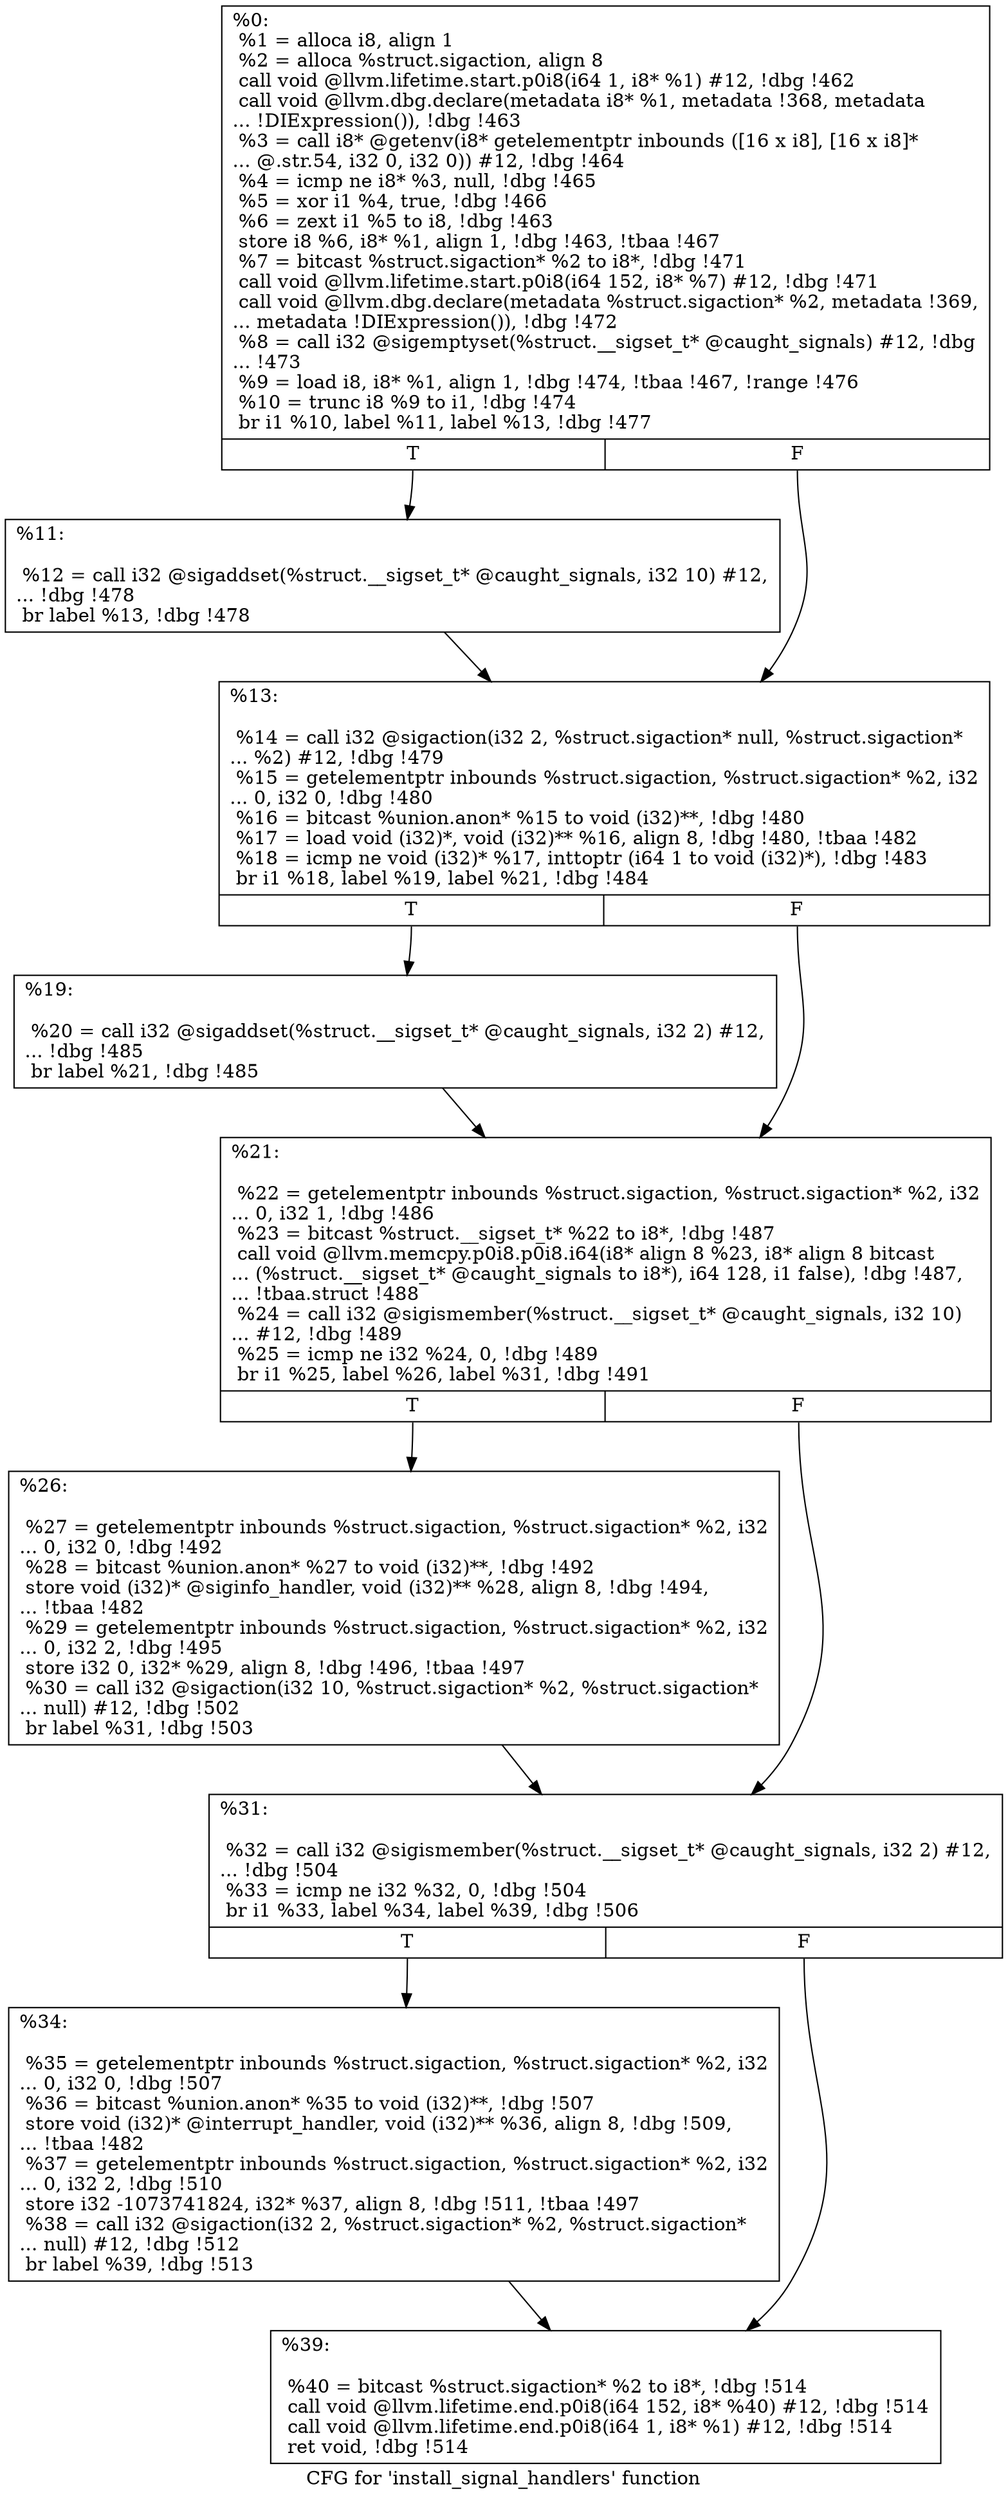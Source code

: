 digraph "CFG for 'install_signal_handlers' function" {
	label="CFG for 'install_signal_handlers' function";

	Node0x23c5080 [shape=record,label="{%0:\l  %1 = alloca i8, align 1\l  %2 = alloca %struct.sigaction, align 8\l  call void @llvm.lifetime.start.p0i8(i64 1, i8* %1) #12, !dbg !462\l  call void @llvm.dbg.declare(metadata i8* %1, metadata !368, metadata\l... !DIExpression()), !dbg !463\l  %3 = call i8* @getenv(i8* getelementptr inbounds ([16 x i8], [16 x i8]*\l... @.str.54, i32 0, i32 0)) #12, !dbg !464\l  %4 = icmp ne i8* %3, null, !dbg !465\l  %5 = xor i1 %4, true, !dbg !466\l  %6 = zext i1 %5 to i8, !dbg !463\l  store i8 %6, i8* %1, align 1, !dbg !463, !tbaa !467\l  %7 = bitcast %struct.sigaction* %2 to i8*, !dbg !471\l  call void @llvm.lifetime.start.p0i8(i64 152, i8* %7) #12, !dbg !471\l  call void @llvm.dbg.declare(metadata %struct.sigaction* %2, metadata !369,\l... metadata !DIExpression()), !dbg !472\l  %8 = call i32 @sigemptyset(%struct.__sigset_t* @caught_signals) #12, !dbg\l... !473\l  %9 = load i8, i8* %1, align 1, !dbg !474, !tbaa !467, !range !476\l  %10 = trunc i8 %9 to i1, !dbg !474\l  br i1 %10, label %11, label %13, !dbg !477\l|{<s0>T|<s1>F}}"];
	Node0x23c5080:s0 -> Node0x23c50d0;
	Node0x23c5080:s1 -> Node0x23c5120;
	Node0x23c50d0 [shape=record,label="{%11:\l\l  %12 = call i32 @sigaddset(%struct.__sigset_t* @caught_signals, i32 10) #12,\l... !dbg !478\l  br label %13, !dbg !478\l}"];
	Node0x23c50d0 -> Node0x23c5120;
	Node0x23c5120 [shape=record,label="{%13:\l\l  %14 = call i32 @sigaction(i32 2, %struct.sigaction* null, %struct.sigaction*\l... %2) #12, !dbg !479\l  %15 = getelementptr inbounds %struct.sigaction, %struct.sigaction* %2, i32\l... 0, i32 0, !dbg !480\l  %16 = bitcast %union.anon* %15 to void (i32)**, !dbg !480\l  %17 = load void (i32)*, void (i32)** %16, align 8, !dbg !480, !tbaa !482\l  %18 = icmp ne void (i32)* %17, inttoptr (i64 1 to void (i32)*), !dbg !483\l  br i1 %18, label %19, label %21, !dbg !484\l|{<s0>T|<s1>F}}"];
	Node0x23c5120:s0 -> Node0x23c5170;
	Node0x23c5120:s1 -> Node0x23c51c0;
	Node0x23c5170 [shape=record,label="{%19:\l\l  %20 = call i32 @sigaddset(%struct.__sigset_t* @caught_signals, i32 2) #12,\l... !dbg !485\l  br label %21, !dbg !485\l}"];
	Node0x23c5170 -> Node0x23c51c0;
	Node0x23c51c0 [shape=record,label="{%21:\l\l  %22 = getelementptr inbounds %struct.sigaction, %struct.sigaction* %2, i32\l... 0, i32 1, !dbg !486\l  %23 = bitcast %struct.__sigset_t* %22 to i8*, !dbg !487\l  call void @llvm.memcpy.p0i8.p0i8.i64(i8* align 8 %23, i8* align 8 bitcast\l... (%struct.__sigset_t* @caught_signals to i8*), i64 128, i1 false), !dbg !487,\l... !tbaa.struct !488\l  %24 = call i32 @sigismember(%struct.__sigset_t* @caught_signals, i32 10)\l... #12, !dbg !489\l  %25 = icmp ne i32 %24, 0, !dbg !489\l  br i1 %25, label %26, label %31, !dbg !491\l|{<s0>T|<s1>F}}"];
	Node0x23c51c0:s0 -> Node0x23c5210;
	Node0x23c51c0:s1 -> Node0x23c5260;
	Node0x23c5210 [shape=record,label="{%26:\l\l  %27 = getelementptr inbounds %struct.sigaction, %struct.sigaction* %2, i32\l... 0, i32 0, !dbg !492\l  %28 = bitcast %union.anon* %27 to void (i32)**, !dbg !492\l  store void (i32)* @siginfo_handler, void (i32)** %28, align 8, !dbg !494,\l... !tbaa !482\l  %29 = getelementptr inbounds %struct.sigaction, %struct.sigaction* %2, i32\l... 0, i32 2, !dbg !495\l  store i32 0, i32* %29, align 8, !dbg !496, !tbaa !497\l  %30 = call i32 @sigaction(i32 10, %struct.sigaction* %2, %struct.sigaction*\l... null) #12, !dbg !502\l  br label %31, !dbg !503\l}"];
	Node0x23c5210 -> Node0x23c5260;
	Node0x23c5260 [shape=record,label="{%31:\l\l  %32 = call i32 @sigismember(%struct.__sigset_t* @caught_signals, i32 2) #12,\l... !dbg !504\l  %33 = icmp ne i32 %32, 0, !dbg !504\l  br i1 %33, label %34, label %39, !dbg !506\l|{<s0>T|<s1>F}}"];
	Node0x23c5260:s0 -> Node0x23c52b0;
	Node0x23c5260:s1 -> Node0x23c5300;
	Node0x23c52b0 [shape=record,label="{%34:\l\l  %35 = getelementptr inbounds %struct.sigaction, %struct.sigaction* %2, i32\l... 0, i32 0, !dbg !507\l  %36 = bitcast %union.anon* %35 to void (i32)**, !dbg !507\l  store void (i32)* @interrupt_handler, void (i32)** %36, align 8, !dbg !509,\l... !tbaa !482\l  %37 = getelementptr inbounds %struct.sigaction, %struct.sigaction* %2, i32\l... 0, i32 2, !dbg !510\l  store i32 -1073741824, i32* %37, align 8, !dbg !511, !tbaa !497\l  %38 = call i32 @sigaction(i32 2, %struct.sigaction* %2, %struct.sigaction*\l... null) #12, !dbg !512\l  br label %39, !dbg !513\l}"];
	Node0x23c52b0 -> Node0x23c5300;
	Node0x23c5300 [shape=record,label="{%39:\l\l  %40 = bitcast %struct.sigaction* %2 to i8*, !dbg !514\l  call void @llvm.lifetime.end.p0i8(i64 152, i8* %40) #12, !dbg !514\l  call void @llvm.lifetime.end.p0i8(i64 1, i8* %1) #12, !dbg !514\l  ret void, !dbg !514\l}"];
}
